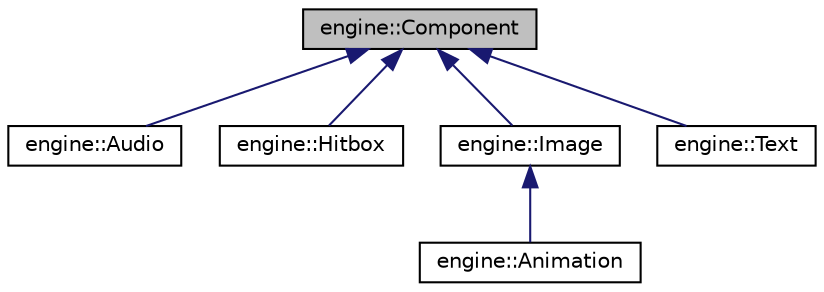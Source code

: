 digraph "engine::Component"
{
  edge [fontname="Helvetica",fontsize="10",labelfontname="Helvetica",labelfontsize="10"];
  node [fontname="Helvetica",fontsize="10",shape=record];
  Node1 [label="engine::Component",height=0.2,width=0.4,color="black", fillcolor="grey75", style="filled", fontcolor="black"];
  Node1 -> Node2 [dir="back",color="midnightblue",fontsize="10",style="solid"];
  Node2 [label="engine::Audio",height=0.2,width=0.4,color="black", fillcolor="white", style="filled",URL="$classengine_1_1_audio.html"];
  Node1 -> Node3 [dir="back",color="midnightblue",fontsize="10",style="solid"];
  Node3 [label="engine::Hitbox",height=0.2,width=0.4,color="black", fillcolor="white", style="filled",URL="$classengine_1_1_hitbox.html"];
  Node1 -> Node4 [dir="back",color="midnightblue",fontsize="10",style="solid"];
  Node4 [label="engine::Image",height=0.2,width=0.4,color="black", fillcolor="white", style="filled",URL="$classengine_1_1_image.html"];
  Node4 -> Node5 [dir="back",color="midnightblue",fontsize="10",style="solid"];
  Node5 [label="engine::Animation",height=0.2,width=0.4,color="black", fillcolor="white", style="filled",URL="$classengine_1_1_animation.html"];
  Node1 -> Node6 [dir="back",color="midnightblue",fontsize="10",style="solid"];
  Node6 [label="engine::Text",height=0.2,width=0.4,color="black", fillcolor="white", style="filled",URL="$classengine_1_1_text.html"];
}
